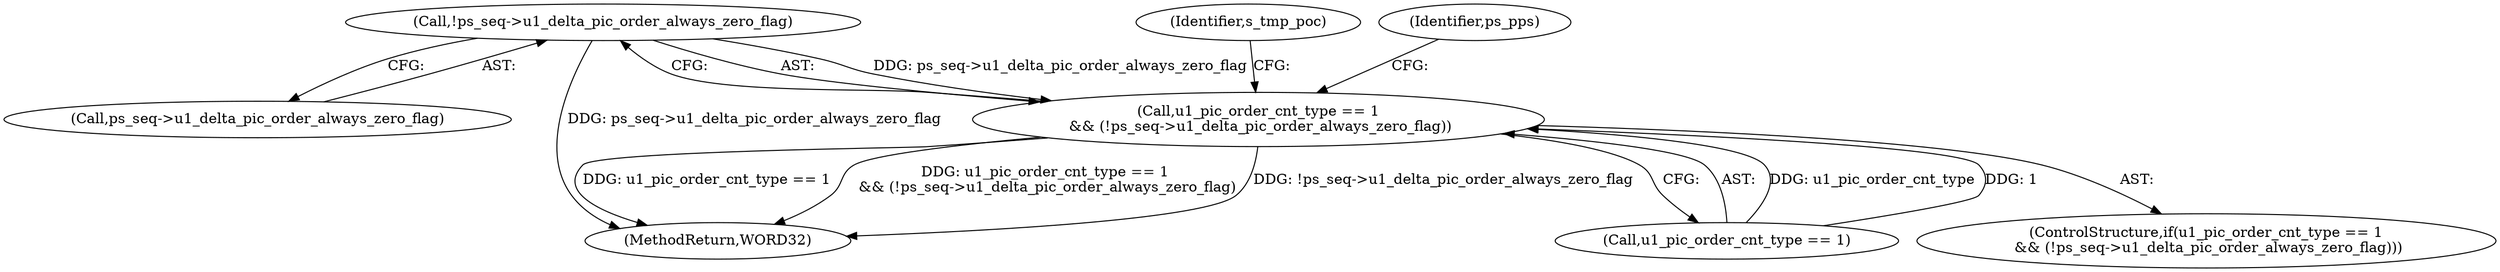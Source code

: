 digraph "0_Android_9a00f562a612d56e7b2b989d168647db900ba6cf_0@pointer" {
"1000666" [label="(Call,!ps_seq->u1_delta_pic_order_always_zero_flag)"];
"1000662" [label="(Call,u1_pic_order_cnt_type == 1\n && (!ps_seq->u1_delta_pic_order_always_zero_flag))"];
"1000666" [label="(Call,!ps_seq->u1_delta_pic_order_always_zero_flag)"];
"1000667" [label="(Call,ps_seq->u1_delta_pic_order_always_zero_flag)"];
"1000674" [label="(Identifier,s_tmp_poc)"];
"1000661" [label="(ControlStructure,if(u1_pic_order_cnt_type == 1\n && (!ps_seq->u1_delta_pic_order_always_zero_flag)))"];
"1002568" [label="(MethodReturn,WORD32)"];
"1000663" [label="(Call,u1_pic_order_cnt_type == 1)"];
"1000662" [label="(Call,u1_pic_order_cnt_type == 1\n && (!ps_seq->u1_delta_pic_order_always_zero_flag))"];
"1000713" [label="(Identifier,ps_pps)"];
"1000666" -> "1000662"  [label="AST: "];
"1000666" -> "1000667"  [label="CFG: "];
"1000667" -> "1000666"  [label="AST: "];
"1000662" -> "1000666"  [label="CFG: "];
"1000666" -> "1002568"  [label="DDG: ps_seq->u1_delta_pic_order_always_zero_flag"];
"1000666" -> "1000662"  [label="DDG: ps_seq->u1_delta_pic_order_always_zero_flag"];
"1000662" -> "1000661"  [label="AST: "];
"1000662" -> "1000663"  [label="CFG: "];
"1000663" -> "1000662"  [label="AST: "];
"1000674" -> "1000662"  [label="CFG: "];
"1000713" -> "1000662"  [label="CFG: "];
"1000662" -> "1002568"  [label="DDG: u1_pic_order_cnt_type == 1"];
"1000662" -> "1002568"  [label="DDG: u1_pic_order_cnt_type == 1\n && (!ps_seq->u1_delta_pic_order_always_zero_flag)"];
"1000662" -> "1002568"  [label="DDG: !ps_seq->u1_delta_pic_order_always_zero_flag"];
"1000663" -> "1000662"  [label="DDG: u1_pic_order_cnt_type"];
"1000663" -> "1000662"  [label="DDG: 1"];
}

